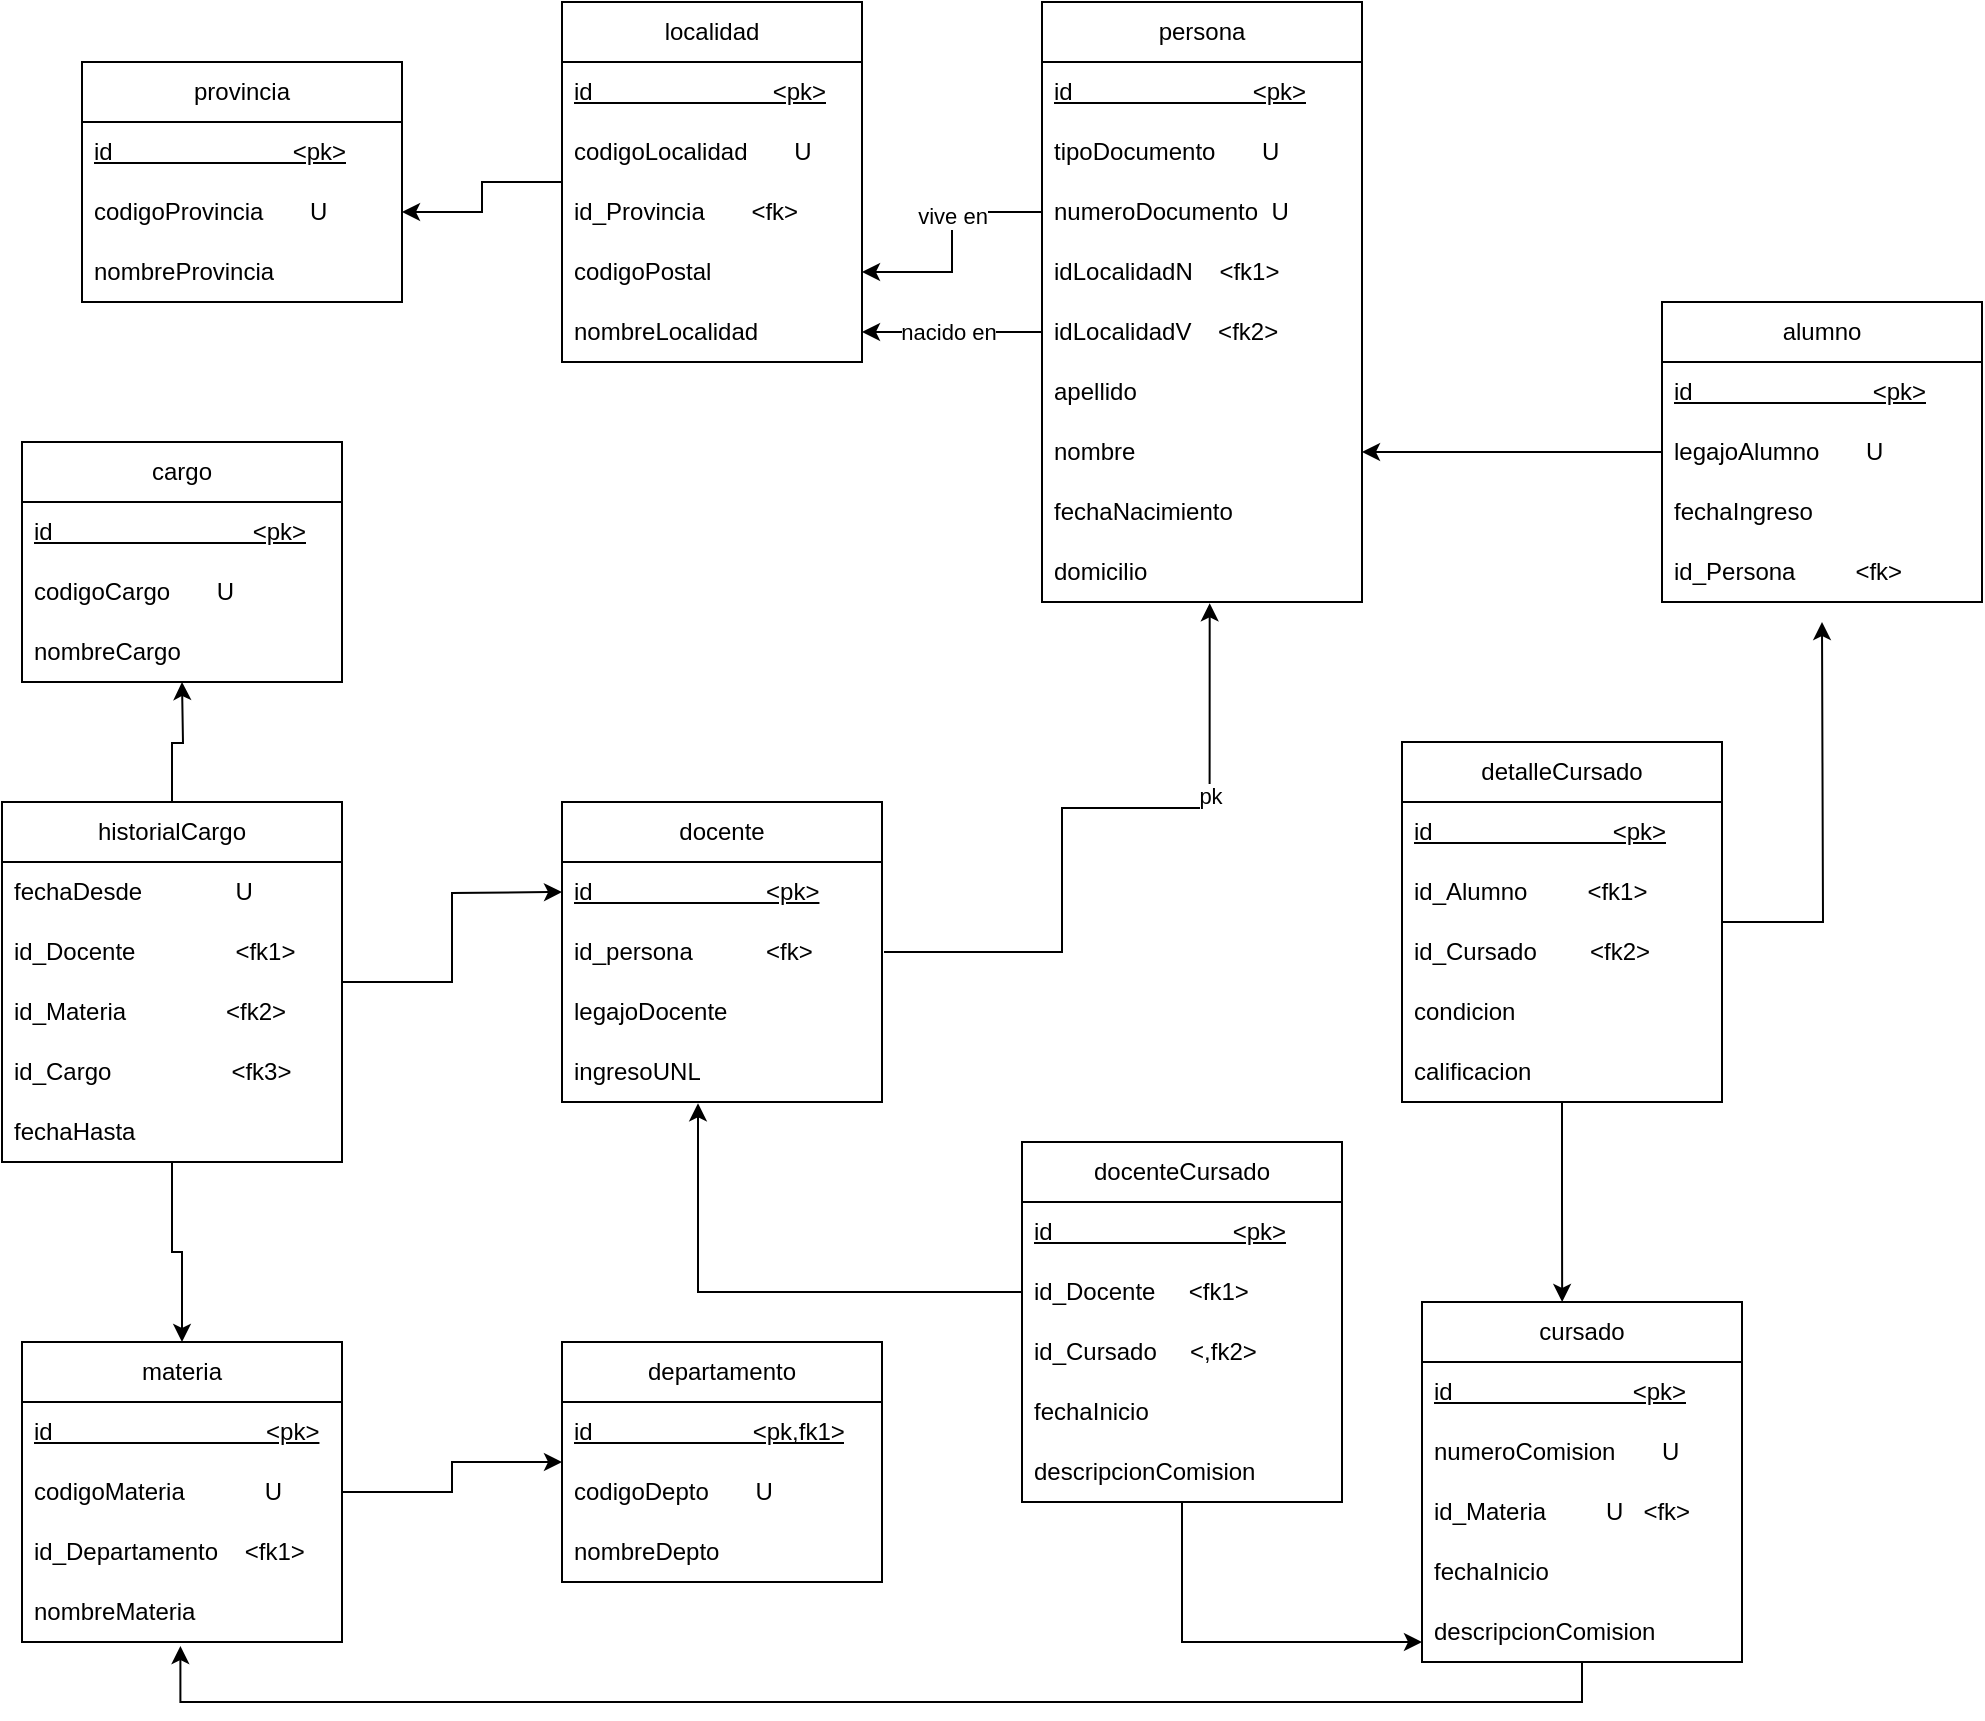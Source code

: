 <mxfile version="24.7.8">
  <diagram name="Page-1" id="9wA_bbHWEsMhdh9yJQp0">
    <mxGraphModel dx="912" dy="527" grid="1" gridSize="10" guides="1" tooltips="1" connect="1" arrows="1" fold="1" page="1" pageScale="1" pageWidth="850" pageHeight="1100" math="0" shadow="0">
      <root>
        <mxCell id="0" />
        <mxCell id="1" parent="0" />
        <mxCell id="P-YMNs6yZu9rahOjYINd-1" value="provincia" style="swimlane;fontStyle=0;childLayout=stackLayout;horizontal=1;startSize=30;horizontalStack=0;resizeParent=1;resizeParentMax=0;resizeLast=0;collapsible=1;marginBottom=0;whiteSpace=wrap;html=1;" vertex="1" parent="1">
          <mxGeometry x="50" y="60" width="160" height="120" as="geometry" />
        </mxCell>
        <mxCell id="P-YMNs6yZu9rahOjYINd-82" value="&lt;u&gt;id&amp;nbsp;&amp;nbsp;&amp;nbsp;&amp;nbsp;&amp;nbsp;&amp;nbsp;&amp;nbsp;&amp;nbsp;&amp;nbsp;&amp;nbsp;&amp;nbsp;&amp;nbsp;&amp;nbsp;&amp;nbsp;&amp;nbsp;&amp;nbsp;&amp;nbsp;&amp;nbsp;&amp;nbsp;&amp;nbsp;&amp;nbsp;&amp;nbsp;&amp;nbsp;&amp;nbsp;&amp;nbsp;&amp;nbsp; &amp;lt;pk&amp;gt;&lt;/u&gt;" style="text;strokeColor=none;fillColor=none;align=left;verticalAlign=middle;spacingLeft=4;spacingRight=4;overflow=hidden;points=[[0,0.5],[1,0.5]];portConstraint=eastwest;rotatable=0;whiteSpace=wrap;html=1;" vertex="1" parent="P-YMNs6yZu9rahOjYINd-1">
          <mxGeometry y="30" width="160" height="30" as="geometry" />
        </mxCell>
        <mxCell id="P-YMNs6yZu9rahOjYINd-2" value="codigoProvincia&amp;nbsp;&amp;nbsp;&amp;nbsp;&amp;nbsp;&amp;nbsp;&amp;nbsp; U&lt;u&gt;&lt;br&gt;&lt;/u&gt;" style="text;strokeColor=none;fillColor=none;align=left;verticalAlign=middle;spacingLeft=4;spacingRight=4;overflow=hidden;points=[[0,0.5],[1,0.5]];portConstraint=eastwest;rotatable=0;whiteSpace=wrap;html=1;" vertex="1" parent="P-YMNs6yZu9rahOjYINd-1">
          <mxGeometry y="60" width="160" height="30" as="geometry" />
        </mxCell>
        <mxCell id="P-YMNs6yZu9rahOjYINd-3" value="nombreProvincia" style="text;strokeColor=none;fillColor=none;align=left;verticalAlign=middle;spacingLeft=4;spacingRight=4;overflow=hidden;points=[[0,0.5],[1,0.5]];portConstraint=eastwest;rotatable=0;whiteSpace=wrap;html=1;" vertex="1" parent="P-YMNs6yZu9rahOjYINd-1">
          <mxGeometry y="90" width="160" height="30" as="geometry" />
        </mxCell>
        <mxCell id="P-YMNs6yZu9rahOjYINd-4" value="&lt;div&gt;cargo&lt;/div&gt;" style="swimlane;fontStyle=0;childLayout=stackLayout;horizontal=1;startSize=30;horizontalStack=0;resizeParent=1;resizeParentMax=0;resizeLast=0;collapsible=1;marginBottom=0;whiteSpace=wrap;html=1;" vertex="1" parent="1">
          <mxGeometry x="20" y="250" width="160" height="120" as="geometry" />
        </mxCell>
        <mxCell id="P-YMNs6yZu9rahOjYINd-104" value="&lt;u&gt;id &amp;nbsp; &amp;nbsp; &amp;nbsp; &amp;nbsp; &amp;nbsp; &amp;nbsp; &amp;nbsp; &amp;nbsp; &amp;nbsp; &amp;nbsp;&amp;nbsp; &amp;nbsp;&amp;nbsp;&amp;nbsp; &amp;nbsp; &amp;nbsp; &amp;lt;pk&amp;gt;&lt;br&gt;&lt;/u&gt;" style="text;strokeColor=none;fillColor=none;align=left;verticalAlign=middle;spacingLeft=4;spacingRight=4;overflow=hidden;points=[[0,0.5],[1,0.5]];portConstraint=eastwest;rotatable=0;whiteSpace=wrap;html=1;" vertex="1" parent="P-YMNs6yZu9rahOjYINd-4">
          <mxGeometry y="30" width="160" height="30" as="geometry" />
        </mxCell>
        <mxCell id="P-YMNs6yZu9rahOjYINd-5" value="codigoCargo &amp;nbsp;&amp;nbsp;&amp;nbsp;&amp;nbsp;&amp;nbsp; U" style="text;strokeColor=none;fillColor=none;align=left;verticalAlign=middle;spacingLeft=4;spacingRight=4;overflow=hidden;points=[[0,0.5],[1,0.5]];portConstraint=eastwest;rotatable=0;whiteSpace=wrap;html=1;" vertex="1" parent="P-YMNs6yZu9rahOjYINd-4">
          <mxGeometry y="60" width="160" height="30" as="geometry" />
        </mxCell>
        <mxCell id="P-YMNs6yZu9rahOjYINd-6" value="nombreCargo" style="text;strokeColor=none;fillColor=none;align=left;verticalAlign=middle;spacingLeft=4;spacingRight=4;overflow=hidden;points=[[0,0.5],[1,0.5]];portConstraint=eastwest;rotatable=0;whiteSpace=wrap;html=1;" vertex="1" parent="P-YMNs6yZu9rahOjYINd-4">
          <mxGeometry y="90" width="160" height="30" as="geometry" />
        </mxCell>
        <mxCell id="P-YMNs6yZu9rahOjYINd-7" value="departamento" style="swimlane;fontStyle=0;childLayout=stackLayout;horizontal=1;startSize=30;horizontalStack=0;resizeParent=1;resizeParentMax=0;resizeLast=0;collapsible=1;marginBottom=0;whiteSpace=wrap;html=1;" vertex="1" parent="1">
          <mxGeometry x="290" y="700" width="160" height="120" as="geometry" />
        </mxCell>
        <mxCell id="P-YMNs6yZu9rahOjYINd-102" value="&lt;u&gt;id&amp;nbsp;&amp;nbsp;&amp;nbsp;&amp;nbsp;&amp;nbsp;&amp;nbsp;&amp;nbsp;&amp;nbsp;&amp;nbsp;&amp;nbsp;&amp;nbsp;&amp;nbsp;&amp;nbsp;&amp;nbsp;&amp;nbsp;&amp;nbsp;&amp;nbsp;&amp;nbsp;&amp;nbsp;&amp;nbsp;&amp;nbsp;&amp;nbsp;&amp;nbsp; &amp;lt;pk,fk1&amp;gt;&lt;/u&gt;" style="text;strokeColor=none;fillColor=none;align=left;verticalAlign=middle;spacingLeft=4;spacingRight=4;overflow=hidden;points=[[0,0.5],[1,0.5]];portConstraint=eastwest;rotatable=0;whiteSpace=wrap;html=1;" vertex="1" parent="P-YMNs6yZu9rahOjYINd-7">
          <mxGeometry y="30" width="160" height="30" as="geometry" />
        </mxCell>
        <mxCell id="P-YMNs6yZu9rahOjYINd-8" value="codigoDepto &amp;nbsp;&amp;nbsp;&amp;nbsp;&amp;nbsp;&amp;nbsp; U" style="text;strokeColor=none;fillColor=none;align=left;verticalAlign=middle;spacingLeft=4;spacingRight=4;overflow=hidden;points=[[0,0.5],[1,0.5]];portConstraint=eastwest;rotatable=0;whiteSpace=wrap;html=1;" vertex="1" parent="P-YMNs6yZu9rahOjYINd-7">
          <mxGeometry y="60" width="160" height="30" as="geometry" />
        </mxCell>
        <mxCell id="P-YMNs6yZu9rahOjYINd-9" value="&lt;div&gt;nombreDepto&lt;/div&gt;" style="text;strokeColor=none;fillColor=none;align=left;verticalAlign=middle;spacingLeft=4;spacingRight=4;overflow=hidden;points=[[0,0.5],[1,0.5]];portConstraint=eastwest;rotatable=0;whiteSpace=wrap;html=1;" vertex="1" parent="P-YMNs6yZu9rahOjYINd-7">
          <mxGeometry y="90" width="160" height="30" as="geometry" />
        </mxCell>
        <mxCell id="P-YMNs6yZu9rahOjYINd-10" style="edgeStyle=orthogonalEdgeStyle;rounded=0;orthogonalLoop=1;jettySize=auto;html=1;entryX=1;entryY=0.5;entryDx=0;entryDy=0;" edge="1" parent="1" source="P-YMNs6yZu9rahOjYINd-11" target="P-YMNs6yZu9rahOjYINd-2">
          <mxGeometry relative="1" as="geometry" />
        </mxCell>
        <mxCell id="P-YMNs6yZu9rahOjYINd-11" value="localidad" style="swimlane;fontStyle=0;childLayout=stackLayout;horizontal=1;startSize=30;horizontalStack=0;resizeParent=1;resizeParentMax=0;resizeLast=0;collapsible=1;marginBottom=0;whiteSpace=wrap;html=1;" vertex="1" parent="1">
          <mxGeometry x="290" y="30" width="150" height="180" as="geometry" />
        </mxCell>
        <mxCell id="P-YMNs6yZu9rahOjYINd-95" value="&lt;u&gt;id&amp;nbsp;&amp;nbsp;&amp;nbsp;&amp;nbsp;&amp;nbsp;&amp;nbsp;&amp;nbsp;&amp;nbsp;&amp;nbsp;&amp;nbsp;&amp;nbsp;&amp;nbsp;&amp;nbsp;&amp;nbsp;&amp;nbsp;&amp;nbsp;&amp;nbsp;&amp;nbsp;&amp;nbsp;&amp;nbsp;&amp;nbsp;&amp;nbsp;&amp;nbsp;&amp;nbsp;&amp;nbsp;&amp;nbsp; &amp;lt;pk&amp;gt;&lt;/u&gt;" style="text;strokeColor=none;fillColor=none;align=left;verticalAlign=middle;spacingLeft=4;spacingRight=4;overflow=hidden;points=[[0,0.5],[1,0.5]];portConstraint=eastwest;rotatable=0;whiteSpace=wrap;html=1;" vertex="1" parent="P-YMNs6yZu9rahOjYINd-11">
          <mxGeometry y="30" width="150" height="30" as="geometry" />
        </mxCell>
        <mxCell id="P-YMNs6yZu9rahOjYINd-12" value="codigoLocalidad &amp;nbsp;&amp;nbsp;&amp;nbsp;&amp;nbsp;&amp;nbsp; U" style="text;strokeColor=none;fillColor=none;align=left;verticalAlign=middle;spacingLeft=4;spacingRight=4;overflow=hidden;points=[[0,0.5],[1,0.5]];portConstraint=eastwest;rotatable=0;whiteSpace=wrap;html=1;" vertex="1" parent="P-YMNs6yZu9rahOjYINd-11">
          <mxGeometry y="60" width="150" height="30" as="geometry" />
        </mxCell>
        <mxCell id="P-YMNs6yZu9rahOjYINd-13" value="id_Provincia&amp;nbsp;&amp;nbsp;&amp;nbsp;&amp;nbsp;&amp;nbsp;&amp;nbsp; &amp;lt;fk&amp;gt;" style="text;strokeColor=none;fillColor=none;align=left;verticalAlign=middle;spacingLeft=4;spacingRight=4;overflow=hidden;points=[[0,0.5],[1,0.5]];portConstraint=eastwest;rotatable=0;whiteSpace=wrap;html=1;" vertex="1" parent="P-YMNs6yZu9rahOjYINd-11">
          <mxGeometry y="90" width="150" height="30" as="geometry" />
        </mxCell>
        <mxCell id="P-YMNs6yZu9rahOjYINd-14" value="codigoPostal" style="text;strokeColor=none;fillColor=none;align=left;verticalAlign=middle;spacingLeft=4;spacingRight=4;overflow=hidden;points=[[0,0.5],[1,0.5]];portConstraint=eastwest;rotatable=0;whiteSpace=wrap;html=1;" vertex="1" parent="P-YMNs6yZu9rahOjYINd-11">
          <mxGeometry y="120" width="150" height="30" as="geometry" />
        </mxCell>
        <mxCell id="P-YMNs6yZu9rahOjYINd-15" value="nombreLocalidad" style="text;strokeColor=none;fillColor=none;align=left;verticalAlign=middle;spacingLeft=4;spacingRight=4;overflow=hidden;points=[[0,0.5],[1,0.5]];portConstraint=eastwest;rotatable=0;whiteSpace=wrap;html=1;" vertex="1" parent="P-YMNs6yZu9rahOjYINd-11">
          <mxGeometry y="150" width="150" height="30" as="geometry" />
        </mxCell>
        <mxCell id="P-YMNs6yZu9rahOjYINd-16" value="persona" style="swimlane;fontStyle=0;childLayout=stackLayout;horizontal=1;startSize=30;horizontalStack=0;resizeParent=1;resizeParentMax=0;resizeLast=0;collapsible=1;marginBottom=0;whiteSpace=wrap;html=1;" vertex="1" parent="1">
          <mxGeometry x="530" y="30" width="160" height="300" as="geometry" />
        </mxCell>
        <mxCell id="P-YMNs6yZu9rahOjYINd-96" value="&lt;u&gt;id&amp;nbsp;&amp;nbsp;&amp;nbsp;&amp;nbsp;&amp;nbsp;&amp;nbsp;&amp;nbsp;&amp;nbsp;&amp;nbsp;&amp;nbsp;&amp;nbsp;&amp;nbsp;&amp;nbsp;&amp;nbsp;&amp;nbsp;&amp;nbsp;&amp;nbsp;&amp;nbsp;&amp;nbsp;&amp;nbsp;&amp;nbsp;&amp;nbsp;&amp;nbsp;&amp;nbsp;&amp;nbsp;&amp;nbsp; &amp;lt;pk&amp;gt;&lt;/u&gt;" style="text;strokeColor=none;fillColor=none;align=left;verticalAlign=middle;spacingLeft=4;spacingRight=4;overflow=hidden;points=[[0,0.5],[1,0.5]];portConstraint=eastwest;rotatable=0;whiteSpace=wrap;html=1;" vertex="1" parent="P-YMNs6yZu9rahOjYINd-16">
          <mxGeometry y="30" width="160" height="30" as="geometry" />
        </mxCell>
        <mxCell id="P-YMNs6yZu9rahOjYINd-17" value="tipoDocumento &amp;nbsp;&amp;nbsp;&amp;nbsp;&amp;nbsp;&amp;nbsp; U" style="text;strokeColor=none;fillColor=none;align=left;verticalAlign=middle;spacingLeft=4;spacingRight=4;overflow=hidden;points=[[0,0.5],[1,0.5]];portConstraint=eastwest;rotatable=0;whiteSpace=wrap;html=1;" vertex="1" parent="P-YMNs6yZu9rahOjYINd-16">
          <mxGeometry y="60" width="160" height="30" as="geometry" />
        </mxCell>
        <mxCell id="P-YMNs6yZu9rahOjYINd-18" value="numeroDocumento&amp;nbsp; U" style="text;strokeColor=none;fillColor=none;align=left;verticalAlign=middle;spacingLeft=4;spacingRight=4;overflow=hidden;points=[[0,0.5],[1,0.5]];portConstraint=eastwest;rotatable=0;whiteSpace=wrap;html=1;" vertex="1" parent="P-YMNs6yZu9rahOjYINd-16">
          <mxGeometry y="90" width="160" height="30" as="geometry" />
        </mxCell>
        <mxCell id="P-YMNs6yZu9rahOjYINd-19" value="idLocalidadN&amp;nbsp;&amp;nbsp;&amp;nbsp; &amp;lt;fk1&amp;gt;" style="text;strokeColor=none;fillColor=none;align=left;verticalAlign=middle;spacingLeft=4;spacingRight=4;overflow=hidden;points=[[0,0.5],[1,0.5]];portConstraint=eastwest;rotatable=0;whiteSpace=wrap;html=1;" vertex="1" parent="P-YMNs6yZu9rahOjYINd-16">
          <mxGeometry y="120" width="160" height="30" as="geometry" />
        </mxCell>
        <mxCell id="P-YMNs6yZu9rahOjYINd-20" value="idLocalidadV&amp;nbsp;&amp;nbsp;&amp;nbsp; &amp;lt;fk2&amp;gt;" style="text;strokeColor=none;fillColor=none;align=left;verticalAlign=middle;spacingLeft=4;spacingRight=4;overflow=hidden;points=[[0,0.5],[1,0.5]];portConstraint=eastwest;rotatable=0;whiteSpace=wrap;html=1;" vertex="1" parent="P-YMNs6yZu9rahOjYINd-16">
          <mxGeometry y="150" width="160" height="30" as="geometry" />
        </mxCell>
        <mxCell id="P-YMNs6yZu9rahOjYINd-23" value="apellido" style="text;strokeColor=none;fillColor=none;align=left;verticalAlign=middle;spacingLeft=4;spacingRight=4;overflow=hidden;points=[[0,0.5],[1,0.5]];portConstraint=eastwest;rotatable=0;whiteSpace=wrap;html=1;" vertex="1" parent="P-YMNs6yZu9rahOjYINd-16">
          <mxGeometry y="180" width="160" height="30" as="geometry" />
        </mxCell>
        <mxCell id="P-YMNs6yZu9rahOjYINd-24" value="nombre" style="text;strokeColor=none;fillColor=none;align=left;verticalAlign=middle;spacingLeft=4;spacingRight=4;overflow=hidden;points=[[0,0.5],[1,0.5]];portConstraint=eastwest;rotatable=0;whiteSpace=wrap;html=1;" vertex="1" parent="P-YMNs6yZu9rahOjYINd-16">
          <mxGeometry y="210" width="160" height="30" as="geometry" />
        </mxCell>
        <mxCell id="P-YMNs6yZu9rahOjYINd-25" value="fechaNacimiento" style="text;strokeColor=none;fillColor=none;align=left;verticalAlign=middle;spacingLeft=4;spacingRight=4;overflow=hidden;points=[[0,0.5],[1,0.5]];portConstraint=eastwest;rotatable=0;whiteSpace=wrap;html=1;" vertex="1" parent="P-YMNs6yZu9rahOjYINd-16">
          <mxGeometry y="240" width="160" height="30" as="geometry" />
        </mxCell>
        <mxCell id="P-YMNs6yZu9rahOjYINd-26" value="&lt;div&gt;domicilio&lt;/div&gt;" style="text;strokeColor=none;fillColor=none;align=left;verticalAlign=middle;spacingLeft=4;spacingRight=4;overflow=hidden;points=[[0,0.5],[1,0.5]];portConstraint=eastwest;rotatable=0;whiteSpace=wrap;html=1;" vertex="1" parent="P-YMNs6yZu9rahOjYINd-16">
          <mxGeometry y="270" width="160" height="30" as="geometry" />
        </mxCell>
        <mxCell id="P-YMNs6yZu9rahOjYINd-27" style="edgeStyle=orthogonalEdgeStyle;rounded=0;orthogonalLoop=1;jettySize=auto;html=1;entryX=1;entryY=0.5;entryDx=0;entryDy=0;" edge="1" parent="1" source="P-YMNs6yZu9rahOjYINd-18" target="P-YMNs6yZu9rahOjYINd-14">
          <mxGeometry relative="1" as="geometry" />
        </mxCell>
        <mxCell id="P-YMNs6yZu9rahOjYINd-28" value="vive en" style="edgeLabel;html=1;align=center;verticalAlign=middle;resizable=0;points=[];" vertex="1" connectable="0" parent="P-YMNs6yZu9rahOjYINd-27">
          <mxGeometry x="-0.229" relative="1" as="geometry">
            <mxPoint as="offset" />
          </mxGeometry>
        </mxCell>
        <mxCell id="P-YMNs6yZu9rahOjYINd-29" style="edgeStyle=orthogonalEdgeStyle;rounded=0;orthogonalLoop=1;jettySize=auto;html=1;entryX=0.524;entryY=1.022;entryDx=0;entryDy=0;entryPerimeter=0;" edge="1" parent="1" target="P-YMNs6yZu9rahOjYINd-26">
          <mxGeometry relative="1" as="geometry">
            <mxPoint x="591" y="310" as="targetPoint" />
            <mxPoint x="451" y="505" as="sourcePoint" />
            <Array as="points">
              <mxPoint x="540" y="505" />
              <mxPoint x="540" y="433" />
              <mxPoint x="614" y="433" />
            </Array>
          </mxGeometry>
        </mxCell>
        <mxCell id="P-YMNs6yZu9rahOjYINd-30" value="&lt;div&gt;pk&lt;/div&gt;" style="edgeLabel;html=1;align=center;verticalAlign=middle;resizable=0;points=[];" vertex="1" connectable="0" parent="P-YMNs6yZu9rahOjYINd-29">
          <mxGeometry x="0.434" relative="1" as="geometry">
            <mxPoint as="offset" />
          </mxGeometry>
        </mxCell>
        <mxCell id="P-YMNs6yZu9rahOjYINd-31" value="docente" style="swimlane;fontStyle=0;childLayout=stackLayout;horizontal=1;startSize=30;horizontalStack=0;resizeParent=1;resizeParentMax=0;resizeLast=0;collapsible=1;marginBottom=0;whiteSpace=wrap;html=1;" vertex="1" parent="1">
          <mxGeometry x="290" y="430" width="160" height="150" as="geometry">
            <mxRectangle x="290" y="430" width="80" height="30" as="alternateBounds" />
          </mxGeometry>
        </mxCell>
        <mxCell id="P-YMNs6yZu9rahOjYINd-33" value="&lt;u&gt;id&amp;nbsp;&amp;nbsp;&amp;nbsp;&amp;nbsp;&amp;nbsp;&amp;nbsp;&amp;nbsp;&amp;nbsp;&amp;nbsp;&amp;nbsp;&amp;nbsp;&amp;nbsp;&amp;nbsp;&amp;nbsp;&amp;nbsp;&amp;nbsp;&amp;nbsp;&amp;nbsp;&amp;nbsp;&amp;nbsp;&amp;nbsp;&amp;nbsp;&amp;nbsp;&amp;nbsp;&amp;nbsp; &amp;lt;pk&amp;gt;&lt;/u&gt;" style="text;strokeColor=none;fillColor=none;align=left;verticalAlign=middle;spacingLeft=4;spacingRight=4;overflow=hidden;points=[[0,0.5],[1,0.5]];portConstraint=eastwest;rotatable=0;whiteSpace=wrap;html=1;" vertex="1" parent="P-YMNs6yZu9rahOjYINd-31">
          <mxGeometry y="30" width="160" height="30" as="geometry" />
        </mxCell>
        <mxCell id="P-YMNs6yZu9rahOjYINd-106" value="id_persona &amp;nbsp; &amp;nbsp;&amp;nbsp;&amp;nbsp;&amp;nbsp;&amp;nbsp;&amp;nbsp;&amp;nbsp; &amp;lt;fk&amp;gt;" style="text;strokeColor=none;fillColor=none;align=left;verticalAlign=middle;spacingLeft=4;spacingRight=4;overflow=hidden;points=[[0,0.5],[1,0.5]];portConstraint=eastwest;rotatable=0;whiteSpace=wrap;html=1;" vertex="1" parent="P-YMNs6yZu9rahOjYINd-31">
          <mxGeometry y="60" width="160" height="30" as="geometry" />
        </mxCell>
        <mxCell id="P-YMNs6yZu9rahOjYINd-34" value="legajoDocente &amp;nbsp;&amp;nbsp;&amp;nbsp; " style="text;strokeColor=none;fillColor=none;align=left;verticalAlign=middle;spacingLeft=4;spacingRight=4;overflow=hidden;points=[[0,0.5],[1,0.5]];portConstraint=eastwest;rotatable=0;whiteSpace=wrap;html=1;" vertex="1" parent="P-YMNs6yZu9rahOjYINd-31">
          <mxGeometry y="90" width="160" height="30" as="geometry" />
        </mxCell>
        <mxCell id="P-YMNs6yZu9rahOjYINd-35" value="ingresoUNL" style="text;strokeColor=none;fillColor=none;align=left;verticalAlign=middle;spacingLeft=4;spacingRight=4;overflow=hidden;points=[[0,0.5],[1,0.5]];portConstraint=eastwest;rotatable=0;whiteSpace=wrap;html=1;" vertex="1" parent="P-YMNs6yZu9rahOjYINd-31">
          <mxGeometry y="120" width="160" height="30" as="geometry" />
        </mxCell>
        <mxCell id="P-YMNs6yZu9rahOjYINd-36" value="alumno" style="swimlane;fontStyle=0;childLayout=stackLayout;horizontal=1;startSize=30;horizontalStack=0;resizeParent=1;resizeParentMax=0;resizeLast=0;collapsible=1;marginBottom=0;whiteSpace=wrap;html=1;" vertex="1" parent="1">
          <mxGeometry x="840" y="180" width="160" height="150" as="geometry" />
        </mxCell>
        <mxCell id="P-YMNs6yZu9rahOjYINd-97" value="&lt;u&gt;id&amp;nbsp;&amp;nbsp;&amp;nbsp;&amp;nbsp;&amp;nbsp;&amp;nbsp;&amp;nbsp;&amp;nbsp;&amp;nbsp;&amp;nbsp;&amp;nbsp;&amp;nbsp;&amp;nbsp;&amp;nbsp;&amp;nbsp;&amp;nbsp;&amp;nbsp;&amp;nbsp;&amp;nbsp;&amp;nbsp;&amp;nbsp;&amp;nbsp;&amp;nbsp;&amp;nbsp;&amp;nbsp;&amp;nbsp; &amp;lt;pk&amp;gt;&lt;/u&gt;" style="text;strokeColor=none;fillColor=none;align=left;verticalAlign=middle;spacingLeft=4;spacingRight=4;overflow=hidden;points=[[0,0.5],[1,0.5]];portConstraint=eastwest;rotatable=0;whiteSpace=wrap;html=1;" vertex="1" parent="P-YMNs6yZu9rahOjYINd-36">
          <mxGeometry y="30" width="160" height="30" as="geometry" />
        </mxCell>
        <mxCell id="P-YMNs6yZu9rahOjYINd-37" value="legajoAlumno &amp;nbsp;&amp;nbsp;&amp;nbsp;&amp;nbsp;&amp;nbsp; U" style="text;strokeColor=none;fillColor=none;align=left;verticalAlign=middle;spacingLeft=4;spacingRight=4;overflow=hidden;points=[[0,0.5],[1,0.5]];portConstraint=eastwest;rotatable=0;whiteSpace=wrap;html=1;" vertex="1" parent="P-YMNs6yZu9rahOjYINd-36">
          <mxGeometry y="60" width="160" height="30" as="geometry" />
        </mxCell>
        <mxCell id="P-YMNs6yZu9rahOjYINd-38" value="fechaIngreso" style="text;strokeColor=none;fillColor=none;align=left;verticalAlign=middle;spacingLeft=4;spacingRight=4;overflow=hidden;points=[[0,0.5],[1,0.5]];portConstraint=eastwest;rotatable=0;whiteSpace=wrap;html=1;" vertex="1" parent="P-YMNs6yZu9rahOjYINd-36">
          <mxGeometry y="90" width="160" height="30" as="geometry" />
        </mxCell>
        <mxCell id="P-YMNs6yZu9rahOjYINd-39" value="id_Persona &amp;nbsp;&amp;nbsp;&amp;nbsp;&amp;nbsp;&amp;nbsp;&amp;nbsp;&amp;nbsp; &amp;lt;fk&amp;gt;" style="text;strokeColor=none;fillColor=none;align=left;verticalAlign=middle;spacingLeft=4;spacingRight=4;overflow=hidden;points=[[0,0.5],[1,0.5]];portConstraint=eastwest;rotatable=0;whiteSpace=wrap;html=1;" vertex="1" parent="P-YMNs6yZu9rahOjYINd-36">
          <mxGeometry y="120" width="160" height="30" as="geometry" />
        </mxCell>
        <mxCell id="P-YMNs6yZu9rahOjYINd-41" style="edgeStyle=orthogonalEdgeStyle;rounded=0;orthogonalLoop=1;jettySize=auto;html=1;entryX=1;entryY=0.5;entryDx=0;entryDy=0;" edge="1" parent="1" source="P-YMNs6yZu9rahOjYINd-36" target="P-YMNs6yZu9rahOjYINd-24">
          <mxGeometry relative="1" as="geometry" />
        </mxCell>
        <mxCell id="P-YMNs6yZu9rahOjYINd-42" style="edgeStyle=orthogonalEdgeStyle;rounded=0;orthogonalLoop=1;jettySize=auto;html=1;entryX=1;entryY=0.5;entryDx=0;entryDy=0;" edge="1" parent="1" source="P-YMNs6yZu9rahOjYINd-20" target="P-YMNs6yZu9rahOjYINd-15">
          <mxGeometry relative="1" as="geometry" />
        </mxCell>
        <mxCell id="P-YMNs6yZu9rahOjYINd-43" value="nacido en" style="edgeLabel;html=1;align=center;verticalAlign=middle;resizable=0;points=[];" vertex="1" connectable="0" parent="P-YMNs6yZu9rahOjYINd-42">
          <mxGeometry x="0.043" relative="1" as="geometry">
            <mxPoint as="offset" />
          </mxGeometry>
        </mxCell>
        <mxCell id="P-YMNs6yZu9rahOjYINd-44" style="edgeStyle=orthogonalEdgeStyle;rounded=0;orthogonalLoop=1;jettySize=auto;html=1;entryX=0;entryY=0.5;entryDx=0;entryDy=0;" edge="1" parent="1" source="P-YMNs6yZu9rahOjYINd-47">
          <mxGeometry relative="1" as="geometry">
            <mxPoint x="290" y="475" as="targetPoint" />
          </mxGeometry>
        </mxCell>
        <mxCell id="P-YMNs6yZu9rahOjYINd-45" style="edgeStyle=orthogonalEdgeStyle;rounded=0;orthogonalLoop=1;jettySize=auto;html=1;" edge="1" parent="1" source="P-YMNs6yZu9rahOjYINd-47">
          <mxGeometry relative="1" as="geometry">
            <mxPoint x="100" y="370" as="targetPoint" />
          </mxGeometry>
        </mxCell>
        <mxCell id="P-YMNs6yZu9rahOjYINd-46" style="edgeStyle=orthogonalEdgeStyle;rounded=0;orthogonalLoop=1;jettySize=auto;html=1;entryX=0.5;entryY=0;entryDx=0;entryDy=0;" edge="1" parent="1" source="P-YMNs6yZu9rahOjYINd-47" target="P-YMNs6yZu9rahOjYINd-54">
          <mxGeometry relative="1" as="geometry" />
        </mxCell>
        <mxCell id="P-YMNs6yZu9rahOjYINd-47" value="historialCargo" style="swimlane;fontStyle=0;childLayout=stackLayout;horizontal=1;startSize=30;horizontalStack=0;resizeParent=1;resizeParentMax=0;resizeLast=0;collapsible=1;marginBottom=0;whiteSpace=wrap;html=1;" vertex="1" parent="1">
          <mxGeometry x="10" y="430" width="170" height="180" as="geometry" />
        </mxCell>
        <mxCell id="P-YMNs6yZu9rahOjYINd-48" value="fechaDesde &amp;nbsp;&amp;nbsp;&amp;nbsp;&amp;nbsp;&amp;nbsp;&amp;nbsp;&amp;nbsp;&amp;nbsp;&amp;nbsp;&amp;nbsp;&amp;nbsp;&amp;nbsp; U" style="text;strokeColor=none;fillColor=none;align=left;verticalAlign=middle;spacingLeft=4;spacingRight=4;overflow=hidden;points=[[0,0.5],[1,0.5]];portConstraint=eastwest;rotatable=0;whiteSpace=wrap;html=1;" vertex="1" parent="P-YMNs6yZu9rahOjYINd-47">
          <mxGeometry y="30" width="170" height="30" as="geometry" />
        </mxCell>
        <mxCell id="P-YMNs6yZu9rahOjYINd-50" value="id_Docente&amp;nbsp;&amp;nbsp;&amp;nbsp;&amp;nbsp;&amp;nbsp;&amp;nbsp;&amp;nbsp;&amp;nbsp;&amp;nbsp;&amp;nbsp;&amp;nbsp;&amp;nbsp;&amp;nbsp;&amp;nbsp; &amp;lt;fk1&amp;gt;" style="text;strokeColor=none;fillColor=none;align=left;verticalAlign=middle;spacingLeft=4;spacingRight=4;overflow=hidden;points=[[0,0.5],[1,0.5]];portConstraint=eastwest;rotatable=0;whiteSpace=wrap;html=1;" vertex="1" parent="P-YMNs6yZu9rahOjYINd-47">
          <mxGeometry y="60" width="170" height="30" as="geometry" />
        </mxCell>
        <mxCell id="P-YMNs6yZu9rahOjYINd-51" value="id_Materia &amp;nbsp; &amp;nbsp; &amp;nbsp; &amp;nbsp;&amp;nbsp;&amp;nbsp;&amp;nbsp;&amp;nbsp;&amp;nbsp;&amp;nbsp; &amp;lt;fk2&amp;gt;" style="text;strokeColor=none;fillColor=none;align=left;verticalAlign=middle;spacingLeft=4;spacingRight=4;overflow=hidden;points=[[0,0.5],[1,0.5]];portConstraint=eastwest;rotatable=0;whiteSpace=wrap;html=1;" vertex="1" parent="P-YMNs6yZu9rahOjYINd-47">
          <mxGeometry y="90" width="170" height="30" as="geometry" />
        </mxCell>
        <mxCell id="P-YMNs6yZu9rahOjYINd-52" value="id_Cargo &amp;nbsp; &amp;nbsp;&amp;nbsp; &amp;nbsp; &amp;nbsp; &amp;nbsp; &amp;nbsp; &amp;nbsp; &amp;nbsp; &amp;lt;fk3&amp;gt;" style="text;strokeColor=none;fillColor=none;align=left;verticalAlign=middle;spacingLeft=4;spacingRight=4;overflow=hidden;points=[[0,0.5],[1,0.5]];portConstraint=eastwest;rotatable=0;whiteSpace=wrap;html=1;" vertex="1" parent="P-YMNs6yZu9rahOjYINd-47">
          <mxGeometry y="120" width="170" height="30" as="geometry" />
        </mxCell>
        <mxCell id="P-YMNs6yZu9rahOjYINd-53" value="fechaHasta" style="text;strokeColor=none;fillColor=none;align=left;verticalAlign=middle;spacingLeft=4;spacingRight=4;overflow=hidden;points=[[0,0.5],[1,0.5]];portConstraint=eastwest;rotatable=0;whiteSpace=wrap;html=1;" vertex="1" parent="P-YMNs6yZu9rahOjYINd-47">
          <mxGeometry y="150" width="170" height="30" as="geometry" />
        </mxCell>
        <mxCell id="P-YMNs6yZu9rahOjYINd-54" value="materia" style="swimlane;fontStyle=0;childLayout=stackLayout;horizontal=1;startSize=30;horizontalStack=0;resizeParent=1;resizeParentMax=0;resizeLast=0;collapsible=1;marginBottom=0;whiteSpace=wrap;html=1;" vertex="1" parent="1">
          <mxGeometry x="20" y="700" width="160" height="150" as="geometry" />
        </mxCell>
        <mxCell id="P-YMNs6yZu9rahOjYINd-103" value="&lt;u&gt;id &amp;nbsp; &amp;nbsp; &amp;nbsp; &amp;nbsp; &amp;nbsp; &amp;nbsp; &amp;nbsp; &amp;nbsp; &amp;nbsp; &amp;nbsp;&amp;nbsp; &amp;nbsp;&amp;nbsp;&amp;nbsp; &amp;nbsp; &amp;nbsp; &amp;nbsp; &amp;lt;pk&amp;gt;&lt;/u&gt;" style="text;strokeColor=none;fillColor=none;align=left;verticalAlign=middle;spacingLeft=4;spacingRight=4;overflow=hidden;points=[[0,0.5],[1,0.5]];portConstraint=eastwest;rotatable=0;whiteSpace=wrap;html=1;" vertex="1" parent="P-YMNs6yZu9rahOjYINd-54">
          <mxGeometry y="30" width="160" height="30" as="geometry" />
        </mxCell>
        <mxCell id="P-YMNs6yZu9rahOjYINd-55" value="codigoMateria &amp;nbsp;&amp;nbsp;&amp;nbsp;&amp;nbsp; &amp;nbsp; &amp;nbsp; &amp;nbsp; U" style="text;strokeColor=none;fillColor=none;align=left;verticalAlign=middle;spacingLeft=4;spacingRight=4;overflow=hidden;points=[[0,0.5],[1,0.5]];portConstraint=eastwest;rotatable=0;whiteSpace=wrap;html=1;" vertex="1" parent="P-YMNs6yZu9rahOjYINd-54">
          <mxGeometry y="60" width="160" height="30" as="geometry" />
        </mxCell>
        <mxCell id="P-YMNs6yZu9rahOjYINd-56" value="id_Departamento &amp;nbsp;&amp;nbsp; &amp;lt;fk1&amp;gt;" style="text;strokeColor=none;fillColor=none;align=left;verticalAlign=middle;spacingLeft=4;spacingRight=4;overflow=hidden;points=[[0,0.5],[1,0.5]];portConstraint=eastwest;rotatable=0;whiteSpace=wrap;html=1;" vertex="1" parent="P-YMNs6yZu9rahOjYINd-54">
          <mxGeometry y="90" width="160" height="30" as="geometry" />
        </mxCell>
        <mxCell id="P-YMNs6yZu9rahOjYINd-57" value="&lt;div&gt;nombreMateria&lt;/div&gt;" style="text;strokeColor=none;fillColor=none;align=left;verticalAlign=middle;spacingLeft=4;spacingRight=4;overflow=hidden;points=[[0,0.5],[1,0.5]];portConstraint=eastwest;rotatable=0;whiteSpace=wrap;html=1;" vertex="1" parent="P-YMNs6yZu9rahOjYINd-54">
          <mxGeometry y="120" width="160" height="30" as="geometry" />
        </mxCell>
        <mxCell id="P-YMNs6yZu9rahOjYINd-58" style="edgeStyle=orthogonalEdgeStyle;rounded=0;orthogonalLoop=1;jettySize=auto;html=1;entryX=0;entryY=0.5;entryDx=0;entryDy=0;" edge="1" parent="1" source="P-YMNs6yZu9rahOjYINd-55" target="P-YMNs6yZu9rahOjYINd-7">
          <mxGeometry relative="1" as="geometry" />
        </mxCell>
        <mxCell id="P-YMNs6yZu9rahOjYINd-59" value="cursado" style="swimlane;fontStyle=0;childLayout=stackLayout;horizontal=1;startSize=30;horizontalStack=0;resizeParent=1;resizeParentMax=0;resizeLast=0;collapsible=1;marginBottom=0;whiteSpace=wrap;html=1;" vertex="1" parent="1">
          <mxGeometry x="720" y="680" width="160" height="180" as="geometry" />
        </mxCell>
        <mxCell id="P-YMNs6yZu9rahOjYINd-99" value="&lt;u&gt;id&amp;nbsp;&amp;nbsp;&amp;nbsp;&amp;nbsp;&amp;nbsp;&amp;nbsp;&amp;nbsp;&amp;nbsp;&amp;nbsp;&amp;nbsp;&amp;nbsp;&amp;nbsp;&amp;nbsp;&amp;nbsp;&amp;nbsp;&amp;nbsp;&amp;nbsp;&amp;nbsp;&amp;nbsp;&amp;nbsp;&amp;nbsp;&amp;nbsp;&amp;nbsp;&amp;nbsp;&amp;nbsp;&amp;nbsp; &amp;lt;pk&amp;gt;&lt;/u&gt;" style="text;strokeColor=none;fillColor=none;align=left;verticalAlign=middle;spacingLeft=4;spacingRight=4;overflow=hidden;points=[[0,0.5],[1,0.5]];portConstraint=eastwest;rotatable=0;whiteSpace=wrap;html=1;" vertex="1" parent="P-YMNs6yZu9rahOjYINd-59">
          <mxGeometry y="30" width="160" height="30" as="geometry" />
        </mxCell>
        <mxCell id="P-YMNs6yZu9rahOjYINd-60" value="numeroComision &amp;nbsp;&amp;nbsp;&amp;nbsp;&amp;nbsp;&amp;nbsp; U" style="text;strokeColor=none;fillColor=none;align=left;verticalAlign=middle;spacingLeft=4;spacingRight=4;overflow=hidden;points=[[0,0.5],[1,0.5]];portConstraint=eastwest;rotatable=0;whiteSpace=wrap;html=1;" vertex="1" parent="P-YMNs6yZu9rahOjYINd-59">
          <mxGeometry y="60" width="160" height="30" as="geometry" />
        </mxCell>
        <mxCell id="P-YMNs6yZu9rahOjYINd-61" value="id_Materia &amp;nbsp;&amp;nbsp;&amp;nbsp;&amp;nbsp; &amp;nbsp;&amp;nbsp; U &amp;nbsp; &amp;lt;fk&amp;gt;" style="text;strokeColor=none;fillColor=none;align=left;verticalAlign=middle;spacingLeft=4;spacingRight=4;overflow=hidden;points=[[0,0.5],[1,0.5]];portConstraint=eastwest;rotatable=0;whiteSpace=wrap;html=1;" vertex="1" parent="P-YMNs6yZu9rahOjYINd-59">
          <mxGeometry y="90" width="160" height="30" as="geometry" />
        </mxCell>
        <mxCell id="P-YMNs6yZu9rahOjYINd-62" value="fechaInicio" style="text;strokeColor=none;fillColor=none;align=left;verticalAlign=middle;spacingLeft=4;spacingRight=4;overflow=hidden;points=[[0,0.5],[1,0.5]];portConstraint=eastwest;rotatable=0;whiteSpace=wrap;html=1;" vertex="1" parent="P-YMNs6yZu9rahOjYINd-59">
          <mxGeometry y="120" width="160" height="30" as="geometry" />
        </mxCell>
        <mxCell id="P-YMNs6yZu9rahOjYINd-63" value="descripcionComision" style="text;strokeColor=none;fillColor=none;align=left;verticalAlign=middle;spacingLeft=4;spacingRight=4;overflow=hidden;points=[[0,0.5],[1,0.5]];portConstraint=eastwest;rotatable=0;whiteSpace=wrap;html=1;" vertex="1" parent="P-YMNs6yZu9rahOjYINd-59">
          <mxGeometry y="150" width="160" height="30" as="geometry" />
        </mxCell>
        <mxCell id="P-YMNs6yZu9rahOjYINd-64" value="docenteCursado" style="swimlane;fontStyle=0;childLayout=stackLayout;horizontal=1;startSize=30;horizontalStack=0;resizeParent=1;resizeParentMax=0;resizeLast=0;collapsible=1;marginBottom=0;whiteSpace=wrap;html=1;" vertex="1" parent="1">
          <mxGeometry x="520" y="600" width="160" height="180" as="geometry" />
        </mxCell>
        <mxCell id="P-YMNs6yZu9rahOjYINd-108" value="&lt;u&gt;id&amp;nbsp;&amp;nbsp;&amp;nbsp;&amp;nbsp;&amp;nbsp;&amp;nbsp;&amp;nbsp;&amp;nbsp;&amp;nbsp;&amp;nbsp;&amp;nbsp;&amp;nbsp;&amp;nbsp;&amp;nbsp;&amp;nbsp;&amp;nbsp;&amp;nbsp;&amp;nbsp;&amp;nbsp;&amp;nbsp;&amp;nbsp;&amp;nbsp;&amp;nbsp;&amp;nbsp;&amp;nbsp;&amp;nbsp; &amp;lt;pk&amp;gt;&lt;/u&gt;" style="text;strokeColor=none;fillColor=none;align=left;verticalAlign=middle;spacingLeft=4;spacingRight=4;overflow=hidden;points=[[0,0.5],[1,0.5]];portConstraint=eastwest;rotatable=0;whiteSpace=wrap;html=1;" vertex="1" parent="P-YMNs6yZu9rahOjYINd-64">
          <mxGeometry y="30" width="160" height="30" as="geometry" />
        </mxCell>
        <mxCell id="P-YMNs6yZu9rahOjYINd-66" value="id_Docente &amp;nbsp;&amp;nbsp;&amp;nbsp; &amp;lt;fk1&amp;gt;" style="text;strokeColor=none;fillColor=none;align=left;verticalAlign=middle;spacingLeft=4;spacingRight=4;overflow=hidden;points=[[0,0.5],[1,0.5]];portConstraint=eastwest;rotatable=0;whiteSpace=wrap;html=1;" vertex="1" parent="P-YMNs6yZu9rahOjYINd-64">
          <mxGeometry y="60" width="160" height="30" as="geometry" />
        </mxCell>
        <mxCell id="P-YMNs6yZu9rahOjYINd-68" value="id_Cursado &amp;nbsp; &amp;nbsp; &amp;lt;,fk2&amp;gt;" style="text;strokeColor=none;fillColor=none;align=left;verticalAlign=middle;spacingLeft=4;spacingRight=4;overflow=hidden;points=[[0,0.5],[1,0.5]];portConstraint=eastwest;rotatable=0;whiteSpace=wrap;html=1;" vertex="1" parent="P-YMNs6yZu9rahOjYINd-64">
          <mxGeometry y="90" width="160" height="30" as="geometry" />
        </mxCell>
        <mxCell id="P-YMNs6yZu9rahOjYINd-70" value="fechaInicio" style="text;strokeColor=none;fillColor=none;align=left;verticalAlign=middle;spacingLeft=4;spacingRight=4;overflow=hidden;points=[[0,0.5],[1,0.5]];portConstraint=eastwest;rotatable=0;whiteSpace=wrap;html=1;" vertex="1" parent="P-YMNs6yZu9rahOjYINd-64">
          <mxGeometry y="120" width="160" height="30" as="geometry" />
        </mxCell>
        <mxCell id="P-YMNs6yZu9rahOjYINd-71" value="descripcionComision" style="text;strokeColor=none;fillColor=none;align=left;verticalAlign=middle;spacingLeft=4;spacingRight=4;overflow=hidden;points=[[0,0.5],[1,0.5]];portConstraint=eastwest;rotatable=0;whiteSpace=wrap;html=1;" vertex="1" parent="P-YMNs6yZu9rahOjYINd-64">
          <mxGeometry y="150" width="160" height="30" as="geometry" />
        </mxCell>
        <mxCell id="P-YMNs6yZu9rahOjYINd-72" style="edgeStyle=orthogonalEdgeStyle;rounded=0;orthogonalLoop=1;jettySize=auto;html=1;" edge="1" parent="1" source="P-YMNs6yZu9rahOjYINd-73">
          <mxGeometry relative="1" as="geometry">
            <mxPoint x="920" y="340" as="targetPoint" />
          </mxGeometry>
        </mxCell>
        <mxCell id="P-YMNs6yZu9rahOjYINd-73" value="detalleCursado" style="swimlane;fontStyle=0;childLayout=stackLayout;horizontal=1;startSize=30;horizontalStack=0;resizeParent=1;resizeParentMax=0;resizeLast=0;collapsible=1;marginBottom=0;whiteSpace=wrap;html=1;" vertex="1" parent="1">
          <mxGeometry x="710" y="400" width="160" height="180" as="geometry" />
        </mxCell>
        <mxCell id="P-YMNs6yZu9rahOjYINd-98" value="&lt;u&gt;id&amp;nbsp;&amp;nbsp;&amp;nbsp;&amp;nbsp;&amp;nbsp;&amp;nbsp;&amp;nbsp;&amp;nbsp;&amp;nbsp;&amp;nbsp;&amp;nbsp;&amp;nbsp;&amp;nbsp;&amp;nbsp;&amp;nbsp;&amp;nbsp;&amp;nbsp;&amp;nbsp;&amp;nbsp;&amp;nbsp;&amp;nbsp;&amp;nbsp;&amp;nbsp;&amp;nbsp;&amp;nbsp;&amp;nbsp; &amp;lt;pk&amp;gt;&lt;/u&gt;" style="text;strokeColor=none;fillColor=none;align=left;verticalAlign=middle;spacingLeft=4;spacingRight=4;overflow=hidden;points=[[0,0.5],[1,0.5]];portConstraint=eastwest;rotatable=0;whiteSpace=wrap;html=1;" vertex="1" parent="P-YMNs6yZu9rahOjYINd-73">
          <mxGeometry y="30" width="160" height="30" as="geometry" />
        </mxCell>
        <mxCell id="P-YMNs6yZu9rahOjYINd-74" value="id_Alumno &amp;nbsp;&amp;nbsp;&amp;nbsp;&amp;nbsp;&amp;nbsp;&amp;nbsp;&amp;nbsp; &amp;lt;fk1&amp;gt;" style="text;strokeColor=none;fillColor=none;align=left;verticalAlign=middle;spacingLeft=4;spacingRight=4;overflow=hidden;points=[[0,0.5],[1,0.5]];portConstraint=eastwest;rotatable=0;whiteSpace=wrap;html=1;" vertex="1" parent="P-YMNs6yZu9rahOjYINd-73">
          <mxGeometry y="60" width="160" height="30" as="geometry" />
        </mxCell>
        <mxCell id="P-YMNs6yZu9rahOjYINd-76" value="id_Cursado &amp;nbsp;&amp;nbsp;&amp;nbsp;&amp;nbsp; &amp;nbsp; &amp;lt;fk2&amp;gt;" style="text;strokeColor=none;fillColor=none;align=left;verticalAlign=middle;spacingLeft=4;spacingRight=4;overflow=hidden;points=[[0,0.5],[1,0.5]];portConstraint=eastwest;rotatable=0;whiteSpace=wrap;html=1;" vertex="1" parent="P-YMNs6yZu9rahOjYINd-73">
          <mxGeometry y="90" width="160" height="30" as="geometry" />
        </mxCell>
        <mxCell id="P-YMNs6yZu9rahOjYINd-77" value="condicion &amp;nbsp;&amp;nbsp;&amp;nbsp;&amp;nbsp;&amp;nbsp; " style="text;strokeColor=none;fillColor=none;align=left;verticalAlign=middle;spacingLeft=4;spacingRight=4;overflow=hidden;points=[[0,0.5],[1,0.5]];portConstraint=eastwest;rotatable=0;whiteSpace=wrap;html=1;" vertex="1" parent="P-YMNs6yZu9rahOjYINd-73">
          <mxGeometry y="120" width="160" height="30" as="geometry" />
        </mxCell>
        <mxCell id="P-YMNs6yZu9rahOjYINd-78" value="calificacion " style="text;strokeColor=none;fillColor=none;align=left;verticalAlign=middle;spacingLeft=4;spacingRight=4;overflow=hidden;points=[[0,0.5],[1,0.5]];portConstraint=eastwest;rotatable=0;whiteSpace=wrap;html=1;" vertex="1" parent="P-YMNs6yZu9rahOjYINd-73">
          <mxGeometry y="150" width="160" height="30" as="geometry" />
        </mxCell>
        <mxCell id="P-YMNs6yZu9rahOjYINd-79" style="edgeStyle=orthogonalEdgeStyle;rounded=0;orthogonalLoop=1;jettySize=auto;html=1;entryX=0.438;entryY=0;entryDx=0;entryDy=0;entryPerimeter=0;" edge="1" parent="1" source="P-YMNs6yZu9rahOjYINd-73" target="P-YMNs6yZu9rahOjYINd-59">
          <mxGeometry relative="1" as="geometry" />
        </mxCell>
        <mxCell id="P-YMNs6yZu9rahOjYINd-80" style="edgeStyle=orthogonalEdgeStyle;rounded=0;orthogonalLoop=1;jettySize=auto;html=1;entryX=0;entryY=0.667;entryDx=0;entryDy=0;entryPerimeter=0;" edge="1" parent="1" source="P-YMNs6yZu9rahOjYINd-64" target="P-YMNs6yZu9rahOjYINd-63">
          <mxGeometry relative="1" as="geometry" />
        </mxCell>
        <mxCell id="P-YMNs6yZu9rahOjYINd-81" style="edgeStyle=orthogonalEdgeStyle;rounded=0;orthogonalLoop=1;jettySize=auto;html=1;entryX=0.495;entryY=1.067;entryDx=0;entryDy=0;entryPerimeter=0;" edge="1" parent="1" source="P-YMNs6yZu9rahOjYINd-63" target="P-YMNs6yZu9rahOjYINd-57">
          <mxGeometry relative="1" as="geometry">
            <mxPoint x="100" y="830" as="targetPoint" />
            <Array as="points">
              <mxPoint x="800" y="880" />
              <mxPoint x="99" y="880" />
            </Array>
          </mxGeometry>
        </mxCell>
        <mxCell id="P-YMNs6yZu9rahOjYINd-65" style="edgeStyle=orthogonalEdgeStyle;rounded=0;orthogonalLoop=1;jettySize=auto;html=1;entryX=0.425;entryY=1.022;entryDx=0;entryDy=0;entryPerimeter=0;" edge="1" parent="1" source="P-YMNs6yZu9rahOjYINd-66" target="P-YMNs6yZu9rahOjYINd-35">
          <mxGeometry relative="1" as="geometry">
            <mxPoint x="360" y="590" as="targetPoint" />
          </mxGeometry>
        </mxCell>
      </root>
    </mxGraphModel>
  </diagram>
</mxfile>
